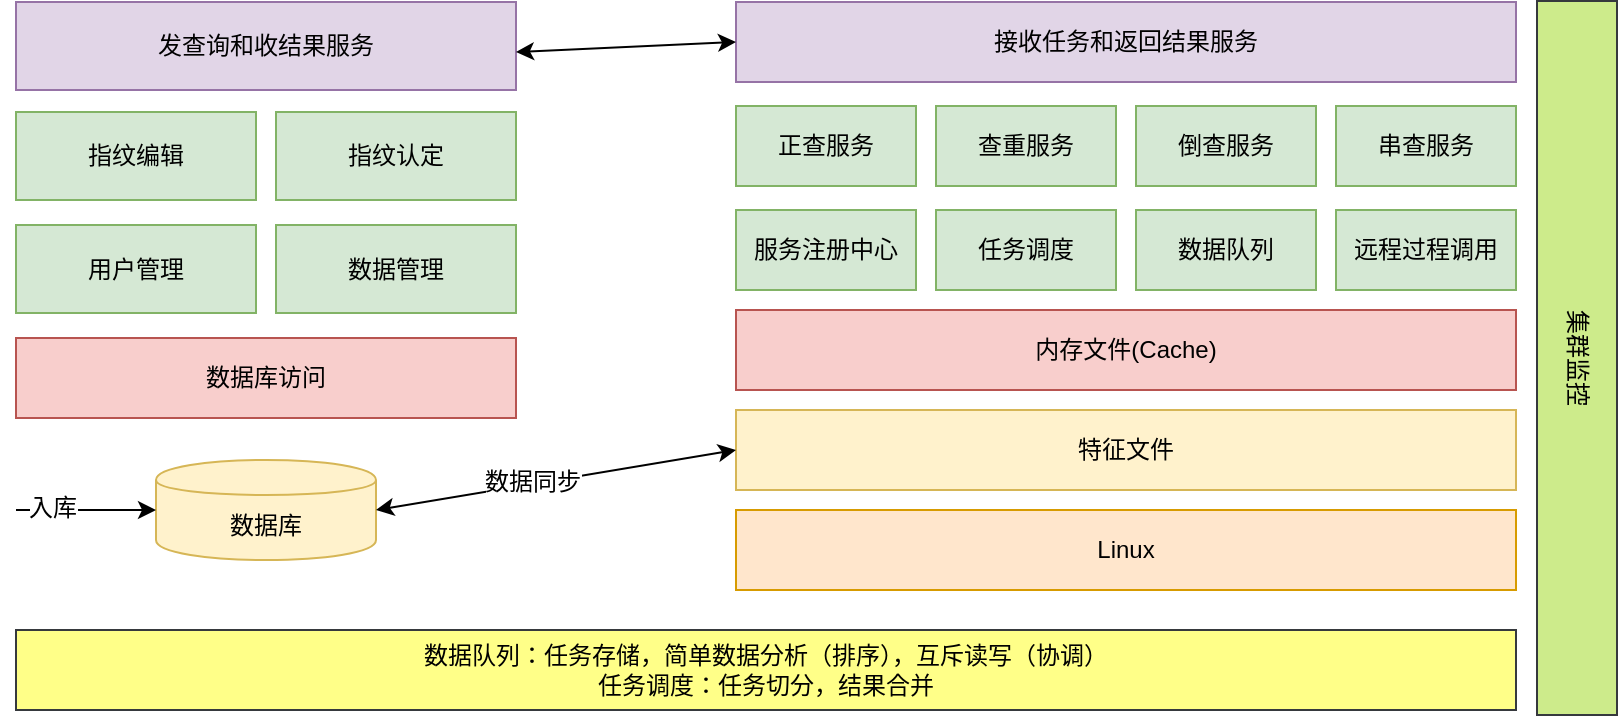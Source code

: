 <mxfile version="10.6.7" type="github"><diagram id="TRGekhvv2dwhMKav9dpi" name="Page-1"><mxGraphModel dx="758" dy="414" grid="1" gridSize="10" guides="1" tooltips="1" connect="1" arrows="1" fold="1" page="1" pageScale="1" pageWidth="827" pageHeight="1169" math="0" shadow="0"><root><mxCell id="0"/><mxCell id="1" parent="0"/><mxCell id="KazsZmIUYs6CQEGZY7_5-1" value="发查询和收结果服务" style="rounded=0;whiteSpace=wrap;html=1;fillColor=#e1d5e7;strokeColor=#9673a6;" vertex="1" parent="1"><mxGeometry x="50" y="126" width="250" height="44" as="geometry"/></mxCell><mxCell id="KazsZmIUYs6CQEGZY7_5-2" value="特征文件" style="rounded=0;whiteSpace=wrap;html=1;fillColor=#fff2cc;strokeColor=#d6b656;" vertex="1" parent="1"><mxGeometry x="410" y="330" width="390" height="40" as="geometry"/></mxCell><mxCell id="KazsZmIUYs6CQEGZY7_5-4" value="数据库" style="shape=cylinder;whiteSpace=wrap;html=1;boundedLbl=1;backgroundOutline=1;fillColor=#fff2cc;strokeColor=#d6b656;" vertex="1" parent="1"><mxGeometry x="120" y="355" width="110" height="50" as="geometry"/></mxCell><mxCell id="KazsZmIUYs6CQEGZY7_5-5" value="内存文件(Cache)" style="rounded=0;whiteSpace=wrap;html=1;fillColor=#f8cecc;strokeColor=#b85450;" vertex="1" parent="1"><mxGeometry x="410" y="280" width="390" height="40" as="geometry"/></mxCell><mxCell id="KazsZmIUYs6CQEGZY7_5-6" value="服务注册中心&lt;br&gt;" style="rounded=0;whiteSpace=wrap;html=1;fillColor=#d5e8d4;strokeColor=#82b366;" vertex="1" parent="1"><mxGeometry x="410" y="230" width="90" height="40" as="geometry"/></mxCell><mxCell id="KazsZmIUYs6CQEGZY7_5-13" value="" style="endArrow=classic;startArrow=classic;html=1;entryX=0;entryY=0.5;entryDx=0;entryDy=0;exitX=1;exitY=0.5;exitDx=0;exitDy=0;" edge="1" parent="1" source="KazsZmIUYs6CQEGZY7_5-4" target="KazsZmIUYs6CQEGZY7_5-2"><mxGeometry width="50" height="50" relative="1" as="geometry"><mxPoint x="200" y="340" as="sourcePoint"/><mxPoint x="250" y="290" as="targetPoint"/></mxGeometry></mxCell><mxCell id="KazsZmIUYs6CQEGZY7_5-14" value="数据同步&lt;br&gt;" style="text;html=1;resizable=0;points=[];align=center;verticalAlign=middle;labelBackgroundColor=#ffffff;" vertex="1" connectable="0" parent="KazsZmIUYs6CQEGZY7_5-13"><mxGeometry x="-0.133" y="1" relative="1" as="geometry"><mxPoint as="offset"/></mxGeometry></mxCell><mxCell id="KazsZmIUYs6CQEGZY7_5-17" value="数据队列：任务存储，简单数据分析（排序），互斥读写（协调）&lt;br&gt;任务调度：任务切分，结果合并&lt;br&gt;" style="rounded=0;whiteSpace=wrap;html=1;fillColor=#ffff88;strokeColor=#36393d;" vertex="1" parent="1"><mxGeometry x="50" y="440" width="750" height="40" as="geometry"/></mxCell><mxCell id="KazsZmIUYs6CQEGZY7_5-22" value="正查服务" style="rounded=0;whiteSpace=wrap;html=1;fillColor=#d5e8d4;strokeColor=#82b366;" vertex="1" parent="1"><mxGeometry x="410" y="178" width="90" height="40" as="geometry"/></mxCell><mxCell id="KazsZmIUYs6CQEGZY7_5-23" value="查重服务" style="rounded=0;whiteSpace=wrap;html=1;fillColor=#d5e8d4;strokeColor=#82b366;" vertex="1" parent="1"><mxGeometry x="510" y="178" width="90" height="40" as="geometry"/></mxCell><mxCell id="KazsZmIUYs6CQEGZY7_5-24" value="倒查服务" style="rounded=0;whiteSpace=wrap;html=1;fillColor=#d5e8d4;strokeColor=#82b366;" vertex="1" parent="1"><mxGeometry x="610" y="178" width="90" height="40" as="geometry"/></mxCell><mxCell id="KazsZmIUYs6CQEGZY7_5-25" value="串查服务" style="rounded=0;whiteSpace=wrap;html=1;fillColor=#d5e8d4;strokeColor=#82b366;" vertex="1" parent="1"><mxGeometry x="710" y="178" width="90" height="40" as="geometry"/></mxCell><mxCell id="KazsZmIUYs6CQEGZY7_5-26" value="任务调度" style="rounded=0;whiteSpace=wrap;html=1;fillColor=#d5e8d4;strokeColor=#82b366;" vertex="1" parent="1"><mxGeometry x="510" y="230" width="90" height="40" as="geometry"/></mxCell><mxCell id="KazsZmIUYs6CQEGZY7_5-27" value="数据队列" style="rounded=0;whiteSpace=wrap;html=1;fillColor=#d5e8d4;strokeColor=#82b366;" vertex="1" parent="1"><mxGeometry x="610" y="230" width="90" height="40" as="geometry"/></mxCell><mxCell id="KazsZmIUYs6CQEGZY7_5-28" value="远程过程调用" style="rounded=0;whiteSpace=wrap;html=1;fillColor=#d5e8d4;strokeColor=#82b366;" vertex="1" parent="1"><mxGeometry x="710" y="230" width="90" height="40" as="geometry"/></mxCell><mxCell id="KazsZmIUYs6CQEGZY7_5-29" value="接收任务和返回结果服务" style="rounded=0;whiteSpace=wrap;html=1;fillColor=#e1d5e7;strokeColor=#9673a6;" vertex="1" parent="1"><mxGeometry x="410" y="126" width="390" height="40" as="geometry"/></mxCell><mxCell id="KazsZmIUYs6CQEGZY7_5-32" value="Linux" style="rounded=0;whiteSpace=wrap;html=1;fillColor=#ffe6cc;strokeColor=#d79b00;" vertex="1" parent="1"><mxGeometry x="410" y="380" width="390" height="40" as="geometry"/></mxCell><mxCell id="KazsZmIUYs6CQEGZY7_5-34" value="数据库访问" style="rounded=0;whiteSpace=wrap;html=1;fillColor=#f8cecc;strokeColor=#b85450;" vertex="1" parent="1"><mxGeometry x="50" y="294" width="250" height="40" as="geometry"/></mxCell><mxCell id="KazsZmIUYs6CQEGZY7_5-39" value="指纹编辑" style="rounded=0;whiteSpace=wrap;html=1;fillColor=#d5e8d4;strokeColor=#82b366;" vertex="1" parent="1"><mxGeometry x="50" y="181" width="120" height="44" as="geometry"/></mxCell><mxCell id="KazsZmIUYs6CQEGZY7_5-42" value="指纹认定" style="rounded=0;whiteSpace=wrap;html=1;fillColor=#d5e8d4;strokeColor=#82b366;" vertex="1" parent="1"><mxGeometry x="180" y="181" width="120" height="44" as="geometry"/></mxCell><mxCell id="KazsZmIUYs6CQEGZY7_5-43" value="用户管理" style="rounded=0;whiteSpace=wrap;html=1;fillColor=#d5e8d4;strokeColor=#82b366;" vertex="1" parent="1"><mxGeometry x="50" y="237.5" width="120" height="44" as="geometry"/></mxCell><mxCell id="KazsZmIUYs6CQEGZY7_5-44" value="数据管理" style="rounded=0;whiteSpace=wrap;html=1;fillColor=#d5e8d4;strokeColor=#82b366;" vertex="1" parent="1"><mxGeometry x="180" y="237.5" width="120" height="44" as="geometry"/></mxCell><mxCell id="KazsZmIUYs6CQEGZY7_5-51" value="" style="endArrow=classic;startArrow=classic;html=1;entryX=0;entryY=0.5;entryDx=0;entryDy=0;" edge="1" parent="1" target="KazsZmIUYs6CQEGZY7_5-29"><mxGeometry width="50" height="50" relative="1" as="geometry"><mxPoint x="300" y="151" as="sourcePoint"/><mxPoint x="350" y="101" as="targetPoint"/></mxGeometry></mxCell><mxCell id="KazsZmIUYs6CQEGZY7_5-53" value="" style="endArrow=classic;html=1;" edge="1" parent="1"><mxGeometry width="50" height="50" relative="1" as="geometry"><mxPoint x="50" y="380" as="sourcePoint"/><mxPoint x="120" y="380" as="targetPoint"/></mxGeometry></mxCell><mxCell id="KazsZmIUYs6CQEGZY7_5-54" value="入库&lt;br&gt;" style="text;html=1;resizable=0;points=[];align=center;verticalAlign=middle;labelBackgroundColor=#ffffff;" vertex="1" connectable="0" parent="KazsZmIUYs6CQEGZY7_5-53"><mxGeometry x="-0.486" y="1" relative="1" as="geometry"><mxPoint as="offset"/></mxGeometry></mxCell><mxCell id="KazsZmIUYs6CQEGZY7_5-56" value="集群监控&lt;br&gt;" style="rounded=0;whiteSpace=wrap;html=1;fillColor=#cdeb8b;strokeColor=#36393d;rotation=90;" vertex="1" parent="1"><mxGeometry x="652" y="284" width="357" height="40" as="geometry"/></mxCell></root></mxGraphModel></diagram></mxfile>